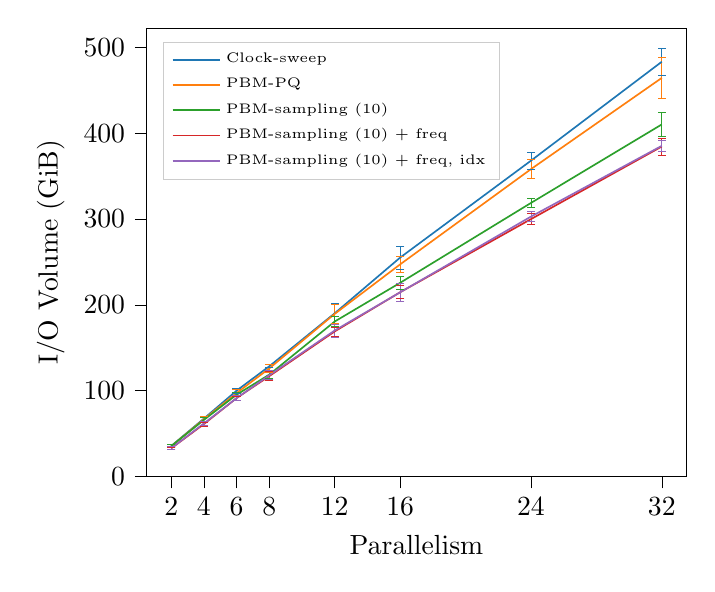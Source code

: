 % This file was created with tikzplotlib v0.10.1.
\begin{tikzpicture}

\definecolor{crimson2143940}{RGB}{214,39,40}
\definecolor{darkgray176}{RGB}{176,176,176}
\definecolor{darkorange25512714}{RGB}{255,127,14}
\definecolor{forestgreen4416044}{RGB}{44,160,44}
\definecolor{lightgray204}{RGB}{204,204,204}
\definecolor{mediumpurple148103189}{RGB}{148,103,189}
\definecolor{steelblue31119180}{RGB}{31,119,180}

\begin{axis}[
legend cell align={left},
legend style={
  font=\tiny,
  fill opacity=0.8,
  draw opacity=1,
  text opacity=1,
  at={(0.03,0.97)},
  anchor=north west,
  draw=lightgray204
},
tick align=outside,
tick pos=left,
%title={IO volume vs parallelism - Trailing index scans 1pct},
x grid style={darkgray176},
xlabel={Parallelism},
xtick=data,
xmin=0.5, xmax=33.5,
xtick style={color=black},
y grid style={darkgray176},
ylabel={I/O Volume (GiB)},
ymin=0, ymax=522.208,
ytick style={color=black}
]
\path [draw=steelblue31119180, line width=0.3px]
(axis cs:2,33.431)
--(axis cs:2,37.759);

\path [draw=steelblue31119180, line width=0.3px]
(axis cs:4,64.747)
--(axis cs:4,70.299);

\path [draw=steelblue31119180, line width=0.3px]
(axis cs:6,97.35)
--(axis cs:6,102.83);

\path [draw=steelblue31119180, line width=0.3px]
(axis cs:8,126.752)
--(axis cs:8,130.195);

\path [draw=steelblue31119180, line width=0.3px]
(axis cs:12,178.591)
--(axis cs:12,201.784);

\path [draw=steelblue31119180, line width=0.3px]
(axis cs:16,241.724)
--(axis cs:16,268.371);

\path [draw=steelblue31119180, line width=0.3px]
(axis cs:24,357.818)
--(axis cs:24,378.027);

\path [draw=steelblue31119180, line width=0.3px]
(axis cs:32,467.496)
--(axis cs:32,498.826);

\addplot [line width=0.3px, steelblue31119180, mark=-, mark size=1.5, mark options={solid}, only marks, forget plot]
table {%
2 33.431
4 64.747
6 97.35
8 126.752
12 178.591
16 241.724
24 357.818
32 467.496
};
\addplot [line width=0.3px, steelblue31119180, mark=-, mark size=1.5, mark options={solid}, only marks, forget plot]
table {%
2 37.759
4 70.299
6 102.83
8 130.195
12 201.784
16 268.371
24 378.027
32 498.826
};
\path [draw=darkorange25512714, line width=0.3px]
(axis cs:2,33.53)
--(axis cs:2,37.143);

\path [draw=darkorange25512714, line width=0.3px]
(axis cs:4,64.12)
--(axis cs:4,69.478);

\path [draw=darkorange25512714, line width=0.3px]
(axis cs:6,93.004)
--(axis cs:6,101.542);

\path [draw=darkorange25512714, line width=0.3px]
(axis cs:8,121.393)
--(axis cs:8,130.57);

\path [draw=darkorange25512714, line width=0.3px]
(axis cs:12,178.352)
--(axis cs:12,200.579);

\path [draw=darkorange25512714, line width=0.3px]
(axis cs:16,237.678)
--(axis cs:16,256.605);

\path [draw=darkorange25512714, line width=0.3px]
(axis cs:24,346.841)
--(axis cs:24,369.298);

\path [draw=darkorange25512714, line width=0.3px]
(axis cs:32,440.494)
--(axis cs:32,488.172);

\addplot [line width=0.3px, darkorange25512714, mark=-, mark size=1.5, mark options={solid}, only marks, forget plot]
table {%
2 33.53
4 64.12
6 93.004
8 121.393
12 178.352
16 237.678
24 346.841
32 440.494
};
\addplot [line width=0.3px, darkorange25512714, mark=-, mark size=1.5, mark options={solid}, only marks, forget plot]
table {%
2 37.143
4 69.478
6 101.542
8 130.57
12 200.579
16 256.605
24 369.298
32 488.172
};
\path [draw=forestgreen4416044, line width=0.3px]
(axis cs:2,33.898)
--(axis cs:2,36.936);

\path [draw=forestgreen4416044, line width=0.3px]
(axis cs:4,63.469)
--(axis cs:4,68.469);

\path [draw=forestgreen4416044, line width=0.3px]
(axis cs:6,93.031)
--(axis cs:6,97.676);

\path [draw=forestgreen4416044, line width=0.3px]
(axis cs:8,113.974)
--(axis cs:8,123.564);

\path [draw=forestgreen4416044, line width=0.3px]
(axis cs:12,174.513)
--(axis cs:12,186.708);

\path [draw=forestgreen4416044, line width=0.3px]
(axis cs:16,217.895)
--(axis cs:16,233.437);

\path [draw=forestgreen4416044, line width=0.3px]
(axis cs:24,313.161)
--(axis cs:24,324.229);

\path [draw=forestgreen4416044, line width=0.3px]
(axis cs:32,396.546)
--(axis cs:32,423.707);

\addplot [line width=0.3px, forestgreen4416044, mark=-, mark size=1.5, mark options={solid}, only marks, forget plot]
table {%
2 33.898
4 63.469
6 93.031
8 113.974
12 174.513
16 217.895
24 313.161
32 396.546
};
\addplot [line width=0.3px, forestgreen4416044, mark=-, mark size=1.5, mark options={solid}, only marks, forget plot]
table {%
2 36.936
4 68.469
6 97.676
8 123.564
12 186.708
16 233.437
24 324.229
32 423.707
};
\path [draw=crimson2143940, line width=0.3px]
(axis cs:2,31.175)
--(axis cs:2,34.493);

\path [draw=crimson2143940, line width=0.3px]
(axis cs:4,58.667)
--(axis cs:4,63.595);

\path [draw=crimson2143940, line width=0.3px]
(axis cs:6,88.973)
--(axis cs:6,93.896);

\path [draw=crimson2143940, line width=0.3px]
(axis cs:8,111.813)
--(axis cs:8,122.21);

\path [draw=crimson2143940, line width=0.3px]
(axis cs:12,163.805)
--(axis cs:12,174.274);

\path [draw=crimson2143940, line width=0.3px]
(axis cs:16,207.037)
--(axis cs:16,222.278);

\path [draw=crimson2143940, line width=0.3px]
(axis cs:24,293.332)
--(axis cs:24,306.348);

\path [draw=crimson2143940, line width=0.3px]
(axis cs:32,374.511)
--(axis cs:32,394.311);

\addplot [line width=0.3px, crimson2143940, mark=-, mark size=1.5, mark options={solid}, only marks, forget plot]
table {%
2 31.175
4 58.667
6 88.973
8 111.813
12 163.805
16 207.037
24 293.332
32 374.511
};
\addplot [line width=0.3px, crimson2143940, mark=-, mark size=1.5, mark options={solid}, only marks, forget plot]
table {%
2 34.493
4 63.595
6 93.896
8 122.21
12 174.274
16 222.278
24 306.348
32 394.311
};
\path [draw=mediumpurple148103189, line width=0.3px]
(axis cs:2,31.292)
--(axis cs:2,34.575);

\path [draw=mediumpurple148103189, line width=0.3px]
(axis cs:4,59.664)
--(axis cs:4,64.186);

\path [draw=mediumpurple148103189, line width=0.3px]
(axis cs:6,88.445)
--(axis cs:6,94.181);

\path [draw=mediumpurple148103189, line width=0.3px]
(axis cs:8,112.773)
--(axis cs:8,123.291);

\path [draw=mediumpurple148103189, line width=0.3px]
(axis cs:12,162.519)
--(axis cs:12,177.762);

\path [draw=mediumpurple148103189, line width=0.3px]
(axis cs:16,204.438)
--(axis cs:16,224.827);

\path [draw=mediumpurple148103189, line width=0.3px]
(axis cs:24,296.855)
--(axis cs:24,308.719);

\path [draw=mediumpurple148103189, line width=0.3px]
(axis cs:32,378.729)
--(axis cs:32,391.75);

\addplot [line width=0.3px, mediumpurple148103189, mark=-, mark size=1.5, mark options={solid}, only marks, forget plot]
table {%
2 31.292
4 59.664
6 88.445
8 112.773
12 162.519
16 204.438
24 296.855
32 378.729
};
\addplot [line width=0.3px, mediumpurple148103189, mark=-, mark size=1.5, mark options={solid}, only marks, forget plot]
table {%
2 34.575
4 64.186
6 94.181
8 123.291
12 177.762
16 224.827
24 308.719
32 391.75
};
\addplot [semithick, steelblue31119180]
table {%
2 35.595
4 67.523
6 100.09
8 128.473
12 190.187
16 255.048
24 367.923
32 483.161
};
\addlegendentry{Clock-sweep}
\addplot [semithick, darkorange25512714]
table {%
2 35.337
4 66.799
6 97.273
8 125.981
12 189.466
16 247.142
24 358.069
32 464.333
};
\addlegendentry{PBM-PQ}
\addplot [semithick, forestgreen4416044]
table {%
2 35.417
4 65.969
6 95.353
8 118.769
12 180.61
16 225.666
24 318.695
32 410.127
};
\addlegendentry{PBM-sampling (10)}
\addplot [semithick, crimson2143940]
table {%
2 32.834
4 61.131
6 91.435
8 117.012
12 169.04
16 214.657
24 299.84
32 384.411
};
\addlegendentry{PBM-sampling (10) + freq}
\addplot [semithick, mediumpurple148103189]
table {%
2 32.934
4 61.925
6 91.313
8 118.032
12 170.141
16 214.633
24 302.787
32 385.239
};
\addlegendentry{PBM-sampling (10) + freq, idx}
\end{axis}

\end{tikzpicture}
